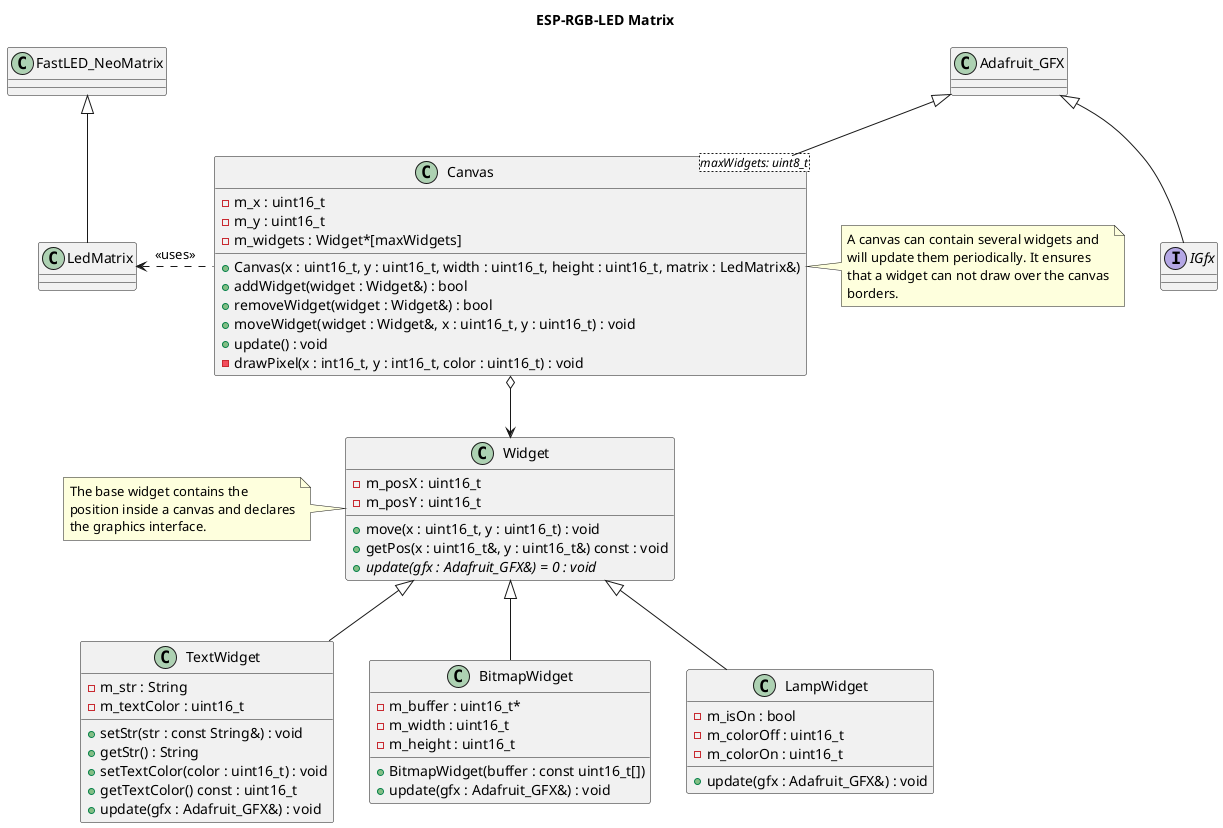 @startuml

title ESP-RGB-LED Matrix

class Adafruit_GFX
class FastLED_NeoMatrix
class LedMatrix

interface IGfx

Adafruit_GFX <|-- IGfx

FastLED_NeoMatrix <|-- LedMatrix

class Canvas<maxWidgets: uint8_t> {
    - m_x : uint16_t
    - m_y : uint16_t
    - m_widgets : Widget*[maxWidgets]
    + Canvas(x : uint16_t, y : uint16_t, width : uint16_t, height : uint16_t, matrix : LedMatrix&)
    + addWidget(widget : Widget&) : bool
    + removeWidget(widget : Widget&) : bool
    + moveWidget(widget : Widget&, x : uint16_t, y : uint16_t) : void
    + update() : void
    - drawPixel(x : int16_t, y : int16_t, color : uint16_t) : void
}

Adafruit_GFX <|-- Canvas
Canvas .l.> LedMatrix: <<uses>>
Canvas o--> Widget

note right of Canvas
    A canvas can contain several widgets and
    will update them periodically. It ensures
    that a widget can not draw over the canvas
    borders.
end note

class Widget {
    - m_posX : uint16_t
    - m_posY : uint16_t
    + move(x : uint16_t, y : uint16_t) : void
    + getPos(x : uint16_t&, y : uint16_t&) const : void
    + {abstract} update(gfx : Adafruit_GFX&) = 0 : void
}

note left of Widget
    The base widget contains the
    position inside a canvas and declares
    the graphics interface.
end note

class TextWidget {
    - m_str : String
    - m_textColor : uint16_t
    + setStr(str : const String&) : void
    + getStr() : String
    + setTextColor(color : uint16_t) : void
    + getTextColor() const : uint16_t
    + update(gfx : Adafruit_GFX&) : void
}

Widget <|-- TextWidget

class BitmapWidget {
    - m_buffer : uint16_t*
    - m_width : uint16_t
    - m_height : uint16_t
    + BitmapWidget(buffer : const uint16_t[])
    + update(gfx : Adafruit_GFX&) : void
}

Widget <|-- BitmapWidget

class LampWidget {
    - m_isOn : bool
    - m_colorOff : uint16_t
    - m_colorOn : uint16_t
    + update(gfx : Adafruit_GFX&) : void
}

Widget <|-- LampWidget

@enduml